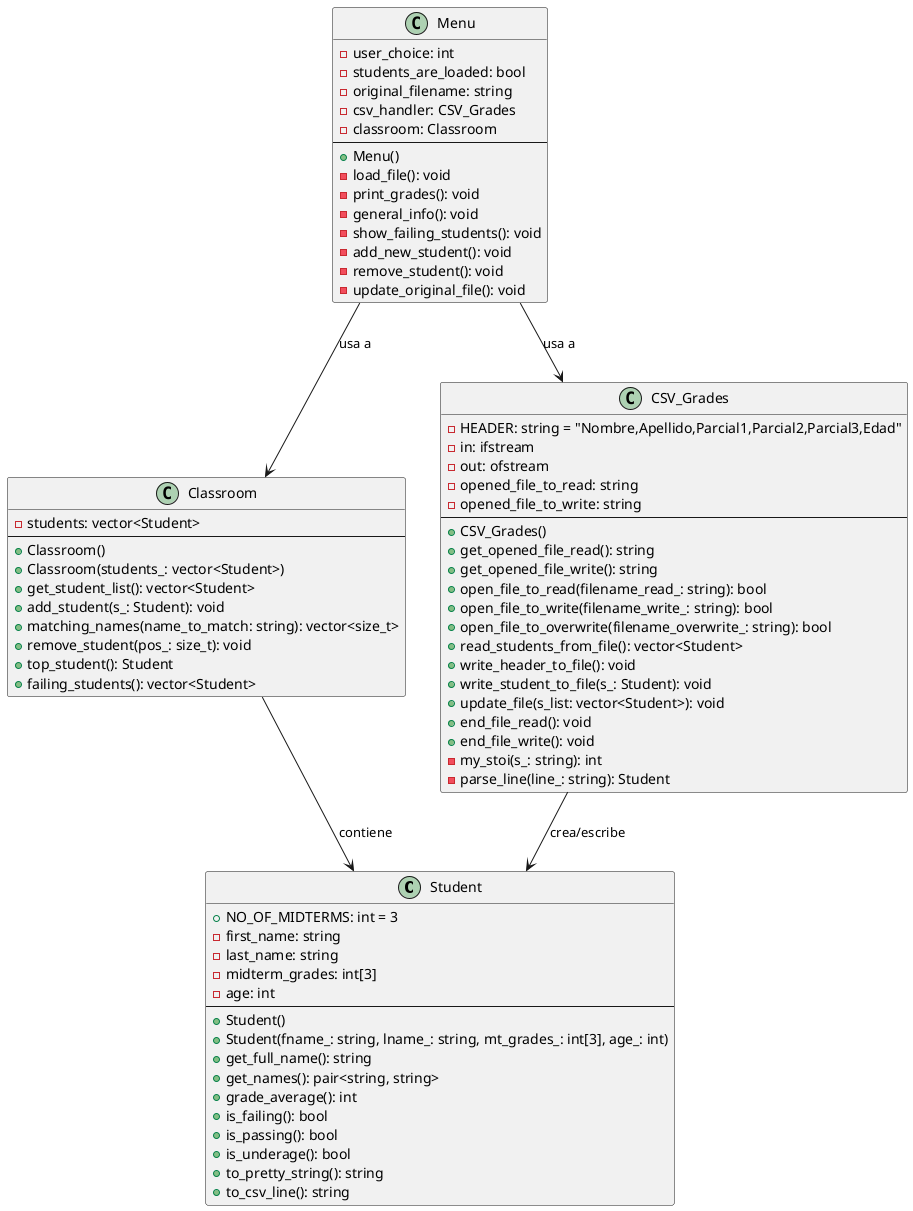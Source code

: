 @startuml

class Student {
  + NO_OF_MIDTERMS: int = 3
  - first_name: string
  - last_name: string
  - midterm_grades: int[3]
  - age: int
  --
  + Student()
  + Student(fname_: string, lname_: string, mt_grades_: int[3], age_: int)
  + get_full_name(): string
  + get_names(): pair<string, string>
  + grade_average(): int
  + is_failing(): bool
  + is_passing(): bool
  + is_underage(): bool
  + to_pretty_string(): string
  + to_csv_line(): string
}

class Classroom {
  - students: vector<Student>
  --
  + Classroom()
  + Classroom(students_: vector<Student>)
  + get_student_list(): vector<Student>
  + add_student(s_: Student): void
  + matching_names(name_to_match: string): vector<size_t>
  + remove_student(pos_: size_t): void
  + top_student(): Student
  + failing_students(): vector<Student>
}

class CSV_Grades {
  - HEADER: string = "Nombre,Apellido,Parcial1,Parcial2,Parcial3,Edad"
  - in: ifstream
  - out: ofstream
  - opened_file_to_read: string
  - opened_file_to_write: string
  --
  + CSV_Grades()
  + get_opened_file_read(): string
  + get_opened_file_write(): string
  + open_file_to_read(filename_read_: string): bool
  + open_file_to_write(filename_write_: string): bool
  + open_file_to_overwrite(filename_overwrite_: string): bool
  + read_students_from_file(): vector<Student>
  + write_header_to_file(): void
  + write_student_to_file(s_: Student): void
  + update_file(s_list: vector<Student>): void
  + end_file_read(): void
  + end_file_write(): void
  - my_stoi(s_: string): int
  - parse_line(line_: string): Student
}

class Menu {
  - user_choice: int
  - students_are_loaded: bool
  - original_filename: string
  - csv_handler: CSV_Grades
  - classroom: Classroom
  --
  + Menu()
  - load_file(): void
  - print_grades(): void
  - general_info(): void
  - show_failing_students(): void
  - add_new_student(): void
  - remove_student(): void
  - update_original_file(): void
}

Menu --> CSV_Grades : usa a
Menu --> Classroom : usa a
Classroom --> Student : contiene
CSV_Grades --> Student : crea/escribe

@enduml